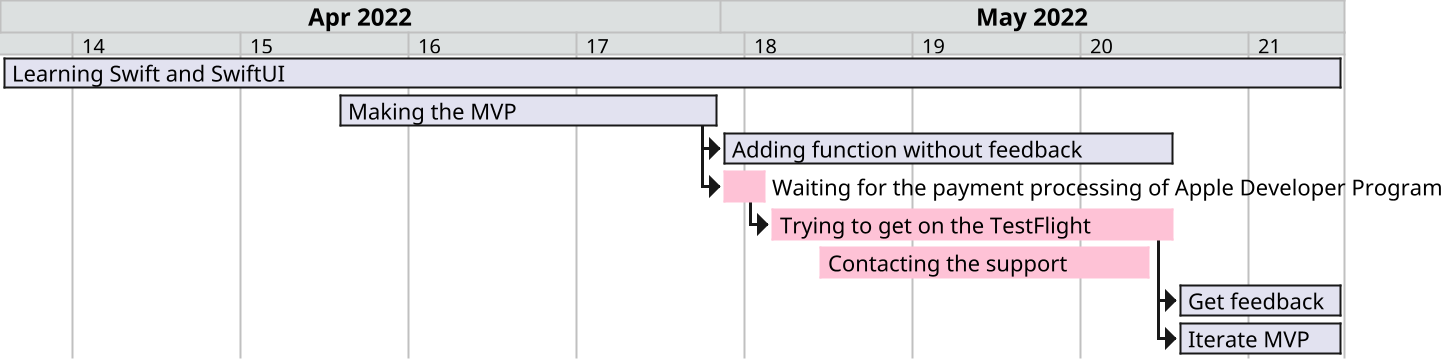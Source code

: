@startgantt
' title what actually happened
scale 2

Project starts 2022-04-01
' projectscale daily
projectscale weekly zoom 3
' projectscale monthly zoom 10
hide footbox

[Learning Swift and SwiftUI] as [task1]                   lasts  8 weeks and starts 2022-04-01
[Making the MVP] as [task2]                     lasts 16 days  and starts 2022-04-15
[Adding function without feedback] as [task3]   lasts 19 days  and starts at [task2]'s end

[Waiting for the payment processing of Apple Developer Program] as [task6] lasts  2 days and starts at [task2]'s end
[Trying to get on the TestFlight] as [task7]                               lasts 17 days and starts at [task6]'s end
[Contacting the support] as [task8]                                        lasts 14 days and starts 2022-05-05

[Get feedback] as [task4]                       lasts  7 days  and starts at [task7]'s end
[Iterate MVP] as [task5]                        lasts  7 days  and starts at [task7]'s end


[task6] is colored in #FEC2D6
[task7] is colored in #FEC2D6
[task8] is colored in #FEC2D6

<style>
ganttDiagram {
    timeline {
        BackgroundColor #dce0e0
    }
}
</style>
@endgantt